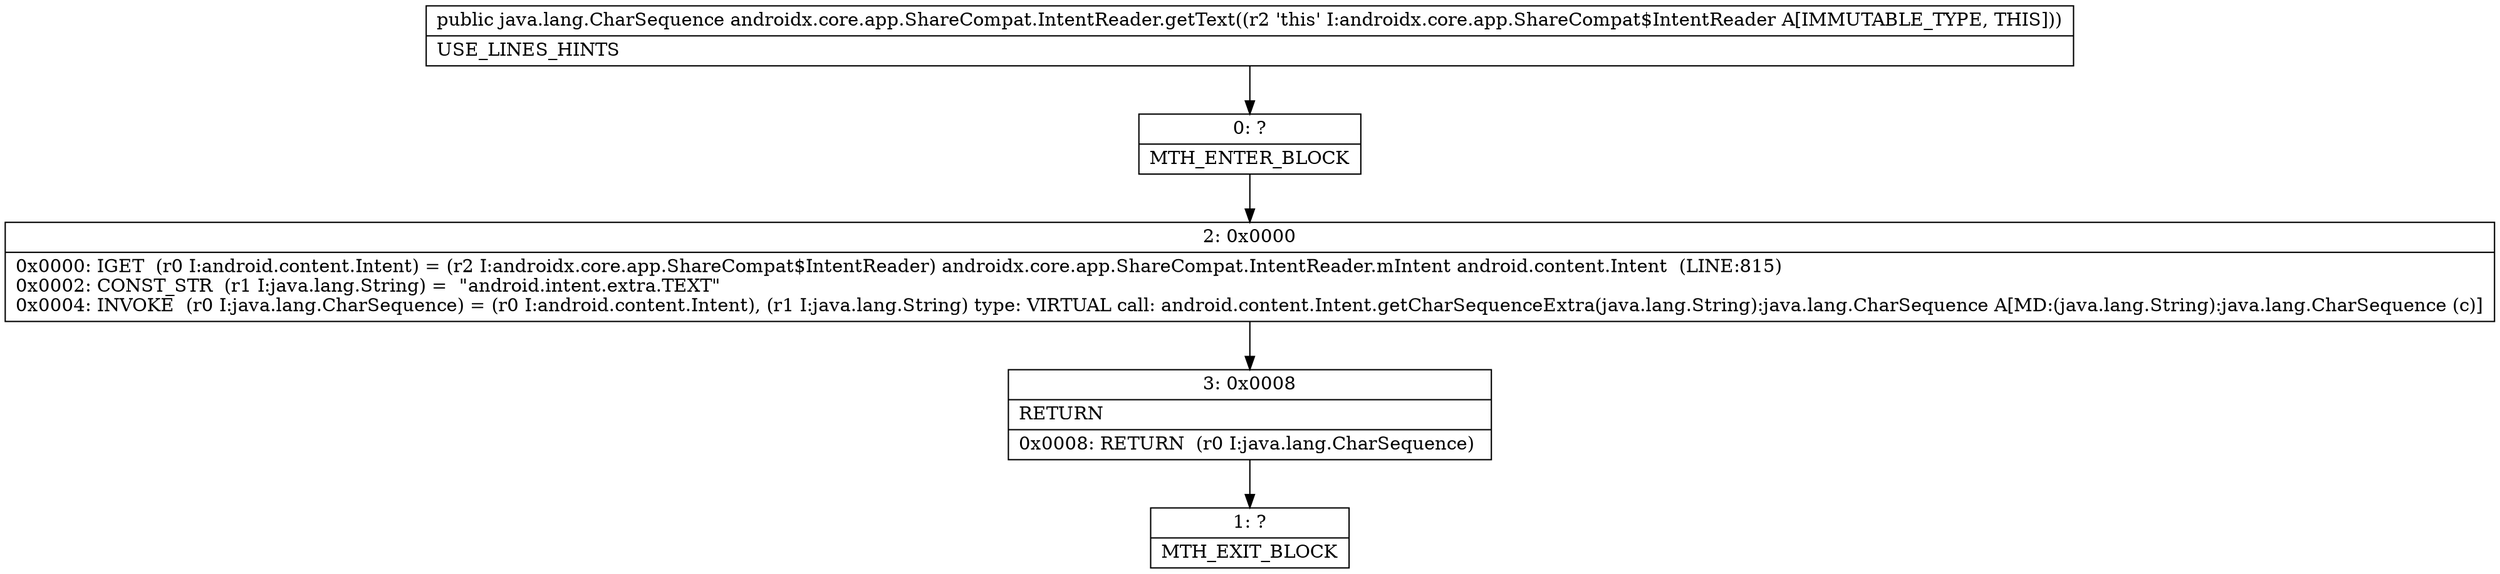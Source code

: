 digraph "CFG forandroidx.core.app.ShareCompat.IntentReader.getText()Ljava\/lang\/CharSequence;" {
Node_0 [shape=record,label="{0\:\ ?|MTH_ENTER_BLOCK\l}"];
Node_2 [shape=record,label="{2\:\ 0x0000|0x0000: IGET  (r0 I:android.content.Intent) = (r2 I:androidx.core.app.ShareCompat$IntentReader) androidx.core.app.ShareCompat.IntentReader.mIntent android.content.Intent  (LINE:815)\l0x0002: CONST_STR  (r1 I:java.lang.String) =  \"android.intent.extra.TEXT\" \l0x0004: INVOKE  (r0 I:java.lang.CharSequence) = (r0 I:android.content.Intent), (r1 I:java.lang.String) type: VIRTUAL call: android.content.Intent.getCharSequenceExtra(java.lang.String):java.lang.CharSequence A[MD:(java.lang.String):java.lang.CharSequence (c)]\l}"];
Node_3 [shape=record,label="{3\:\ 0x0008|RETURN\l|0x0008: RETURN  (r0 I:java.lang.CharSequence) \l}"];
Node_1 [shape=record,label="{1\:\ ?|MTH_EXIT_BLOCK\l}"];
MethodNode[shape=record,label="{public java.lang.CharSequence androidx.core.app.ShareCompat.IntentReader.getText((r2 'this' I:androidx.core.app.ShareCompat$IntentReader A[IMMUTABLE_TYPE, THIS]))  | USE_LINES_HINTS\l}"];
MethodNode -> Node_0;Node_0 -> Node_2;
Node_2 -> Node_3;
Node_3 -> Node_1;
}

